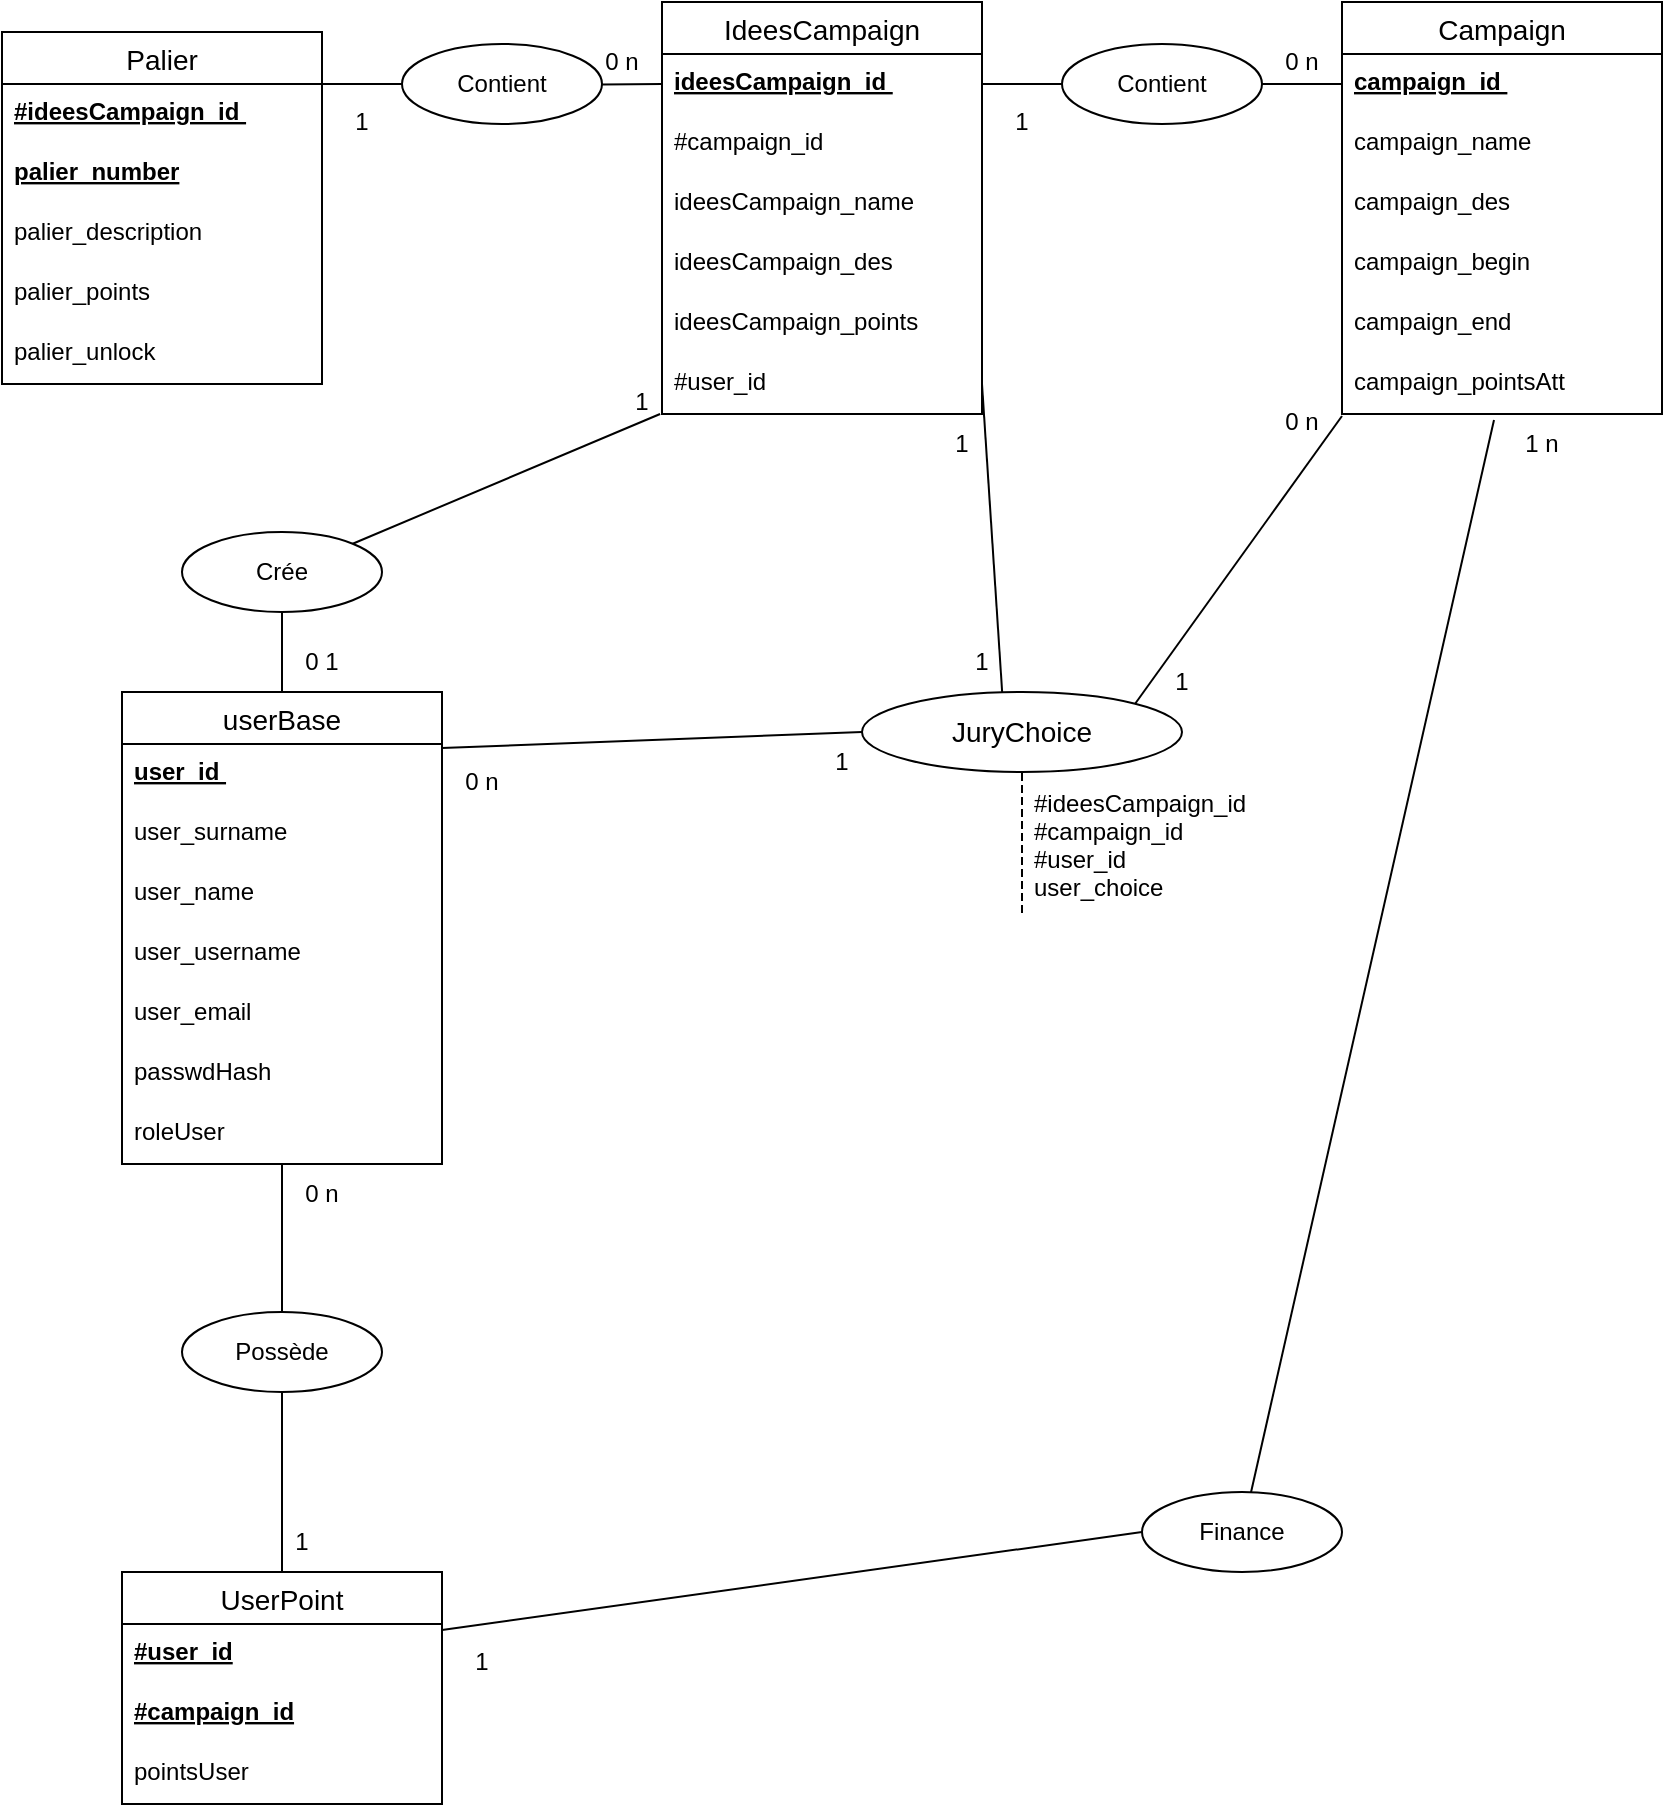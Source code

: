 <mxfile version="16.3.0" type="device"><diagram id="R2lEEEUBdFMjLlhIrx00" name="Page-1"><mxGraphModel dx="2031" dy="1089" grid="1" gridSize="10" guides="1" tooltips="1" connect="1" arrows="1" fold="1" page="1" pageScale="1" pageWidth="850" pageHeight="1100" math="0" shadow="0" extFonts="Permanent Marker^https://fonts.googleapis.com/css?family=Permanent+Marker"><root><mxCell id="0"/><mxCell id="1" parent="0"/><mxCell id="oGOZsND1CaXn4sm3aDDg-1" value="Campaign" style="swimlane;fontStyle=0;childLayout=stackLayout;horizontal=1;startSize=26;horizontalStack=0;resizeParent=1;resizeParentMax=0;resizeLast=0;collapsible=1;marginBottom=0;align=center;fontSize=14;" vertex="1" parent="1"><mxGeometry x="680" y="55" width="160" height="206" as="geometry"/></mxCell><mxCell id="oGOZsND1CaXn4sm3aDDg-2" value="campaign_id " style="text;strokeColor=none;fillColor=none;spacingLeft=4;spacingRight=4;overflow=hidden;rotatable=0;points=[[0,0.5],[1,0.5]];portConstraint=eastwest;fontSize=12;fontStyle=5" vertex="1" parent="oGOZsND1CaXn4sm3aDDg-1"><mxGeometry y="26" width="160" height="30" as="geometry"/></mxCell><mxCell id="oGOZsND1CaXn4sm3aDDg-3" value="campaign_name" style="text;strokeColor=none;fillColor=none;spacingLeft=4;spacingRight=4;overflow=hidden;rotatable=0;points=[[0,0.5],[1,0.5]];portConstraint=eastwest;fontSize=12;" vertex="1" parent="oGOZsND1CaXn4sm3aDDg-1"><mxGeometry y="56" width="160" height="30" as="geometry"/></mxCell><mxCell id="oGOZsND1CaXn4sm3aDDg-4" value="campaign_des" style="text;strokeColor=none;fillColor=none;spacingLeft=4;spacingRight=4;overflow=hidden;rotatable=0;points=[[0,0.5],[1,0.5]];portConstraint=eastwest;fontSize=12;" vertex="1" parent="oGOZsND1CaXn4sm3aDDg-1"><mxGeometry y="86" width="160" height="30" as="geometry"/></mxCell><mxCell id="oGOZsND1CaXn4sm3aDDg-5" value="campaign_begin" style="text;strokeColor=none;fillColor=none;spacingLeft=4;spacingRight=4;overflow=hidden;rotatable=0;points=[[0,0.5],[1,0.5]];portConstraint=eastwest;fontSize=12;" vertex="1" parent="oGOZsND1CaXn4sm3aDDg-1"><mxGeometry y="116" width="160" height="30" as="geometry"/></mxCell><mxCell id="oGOZsND1CaXn4sm3aDDg-6" value="campaign_end" style="text;strokeColor=none;fillColor=none;spacingLeft=4;spacingRight=4;overflow=hidden;rotatable=0;points=[[0,0.5],[1,0.5]];portConstraint=eastwest;fontSize=12;" vertex="1" parent="oGOZsND1CaXn4sm3aDDg-1"><mxGeometry y="146" width="160" height="30" as="geometry"/></mxCell><mxCell id="oGOZsND1CaXn4sm3aDDg-7" value="campaign_pointsAtt" style="text;strokeColor=none;fillColor=none;spacingLeft=4;spacingRight=4;overflow=hidden;rotatable=0;points=[[0,0.5],[1,0.5]];portConstraint=eastwest;fontSize=12;" vertex="1" parent="oGOZsND1CaXn4sm3aDDg-1"><mxGeometry y="176" width="160" height="30" as="geometry"/></mxCell><mxCell id="oGOZsND1CaXn4sm3aDDg-8" value="IdeesCampaign" style="swimlane;fontStyle=0;childLayout=stackLayout;horizontal=1;startSize=26;horizontalStack=0;resizeParent=1;resizeParentMax=0;resizeLast=0;collapsible=1;marginBottom=0;align=center;fontSize=14;" vertex="1" parent="1"><mxGeometry x="340" y="55" width="160" height="206" as="geometry"/></mxCell><mxCell id="oGOZsND1CaXn4sm3aDDg-9" value="ideesCampaign_id " style="text;strokeColor=none;fillColor=none;spacingLeft=4;spacingRight=4;overflow=hidden;rotatable=0;points=[[0,0.5],[1,0.5]];portConstraint=eastwest;fontSize=12;fontStyle=5" vertex="1" parent="oGOZsND1CaXn4sm3aDDg-8"><mxGeometry y="26" width="160" height="30" as="geometry"/></mxCell><mxCell id="oGOZsND1CaXn4sm3aDDg-10" value="#campaign_id " style="text;strokeColor=none;fillColor=none;spacingLeft=4;spacingRight=4;overflow=hidden;rotatable=0;points=[[0,0.5],[1,0.5]];portConstraint=eastwest;fontSize=12;" vertex="1" parent="oGOZsND1CaXn4sm3aDDg-8"><mxGeometry y="56" width="160" height="30" as="geometry"/></mxCell><mxCell id="oGOZsND1CaXn4sm3aDDg-11" value="ideesCampaign_name" style="text;strokeColor=none;fillColor=none;spacingLeft=4;spacingRight=4;overflow=hidden;rotatable=0;points=[[0,0.5],[1,0.5]];portConstraint=eastwest;fontSize=12;" vertex="1" parent="oGOZsND1CaXn4sm3aDDg-8"><mxGeometry y="86" width="160" height="30" as="geometry"/></mxCell><mxCell id="oGOZsND1CaXn4sm3aDDg-12" value="ideesCampaign_des" style="text;strokeColor=none;fillColor=none;spacingLeft=4;spacingRight=4;overflow=hidden;rotatable=0;points=[[0,0.5],[1,0.5]];portConstraint=eastwest;fontSize=12;" vertex="1" parent="oGOZsND1CaXn4sm3aDDg-8"><mxGeometry y="116" width="160" height="30" as="geometry"/></mxCell><mxCell id="oGOZsND1CaXn4sm3aDDg-13" value="ideesCampaign_points" style="text;strokeColor=none;fillColor=none;spacingLeft=4;spacingRight=4;overflow=hidden;rotatable=0;points=[[0,0.5],[1,0.5]];portConstraint=eastwest;fontSize=12;" vertex="1" parent="oGOZsND1CaXn4sm3aDDg-8"><mxGeometry y="146" width="160" height="30" as="geometry"/></mxCell><mxCell id="oGOZsND1CaXn4sm3aDDg-14" value="#user_id " style="text;strokeColor=none;fillColor=none;spacingLeft=4;spacingRight=4;overflow=hidden;rotatable=0;points=[[0,0.5],[1,0.5]];portConstraint=eastwest;fontSize=12;" vertex="1" parent="oGOZsND1CaXn4sm3aDDg-8"><mxGeometry y="176" width="160" height="30" as="geometry"/></mxCell><mxCell id="oGOZsND1CaXn4sm3aDDg-22" value="Palier" style="swimlane;fontStyle=0;childLayout=stackLayout;horizontal=1;startSize=26;horizontalStack=0;resizeParent=1;resizeParentMax=0;resizeLast=0;collapsible=1;marginBottom=0;align=center;fontSize=14;" vertex="1" parent="1"><mxGeometry x="10" y="70" width="160" height="176" as="geometry"/></mxCell><mxCell id="oGOZsND1CaXn4sm3aDDg-23" value="#ideesCampaign_id " style="text;strokeColor=none;fillColor=none;spacingLeft=4;spacingRight=4;overflow=hidden;rotatable=0;points=[[0,0.5],[1,0.5]];portConstraint=eastwest;fontSize=12;fontStyle=5" vertex="1" parent="oGOZsND1CaXn4sm3aDDg-22"><mxGeometry y="26" width="160" height="30" as="geometry"/></mxCell><mxCell id="oGOZsND1CaXn4sm3aDDg-24" value="palier_number" style="text;strokeColor=none;fillColor=none;spacingLeft=4;spacingRight=4;overflow=hidden;rotatable=0;points=[[0,0.5],[1,0.5]];portConstraint=eastwest;fontSize=12;fontStyle=5" vertex="1" parent="oGOZsND1CaXn4sm3aDDg-22"><mxGeometry y="56" width="160" height="30" as="geometry"/></mxCell><mxCell id="oGOZsND1CaXn4sm3aDDg-25" value="palier_description" style="text;strokeColor=none;fillColor=none;spacingLeft=4;spacingRight=4;overflow=hidden;rotatable=0;points=[[0,0.5],[1,0.5]];portConstraint=eastwest;fontSize=12;" vertex="1" parent="oGOZsND1CaXn4sm3aDDg-22"><mxGeometry y="86" width="160" height="30" as="geometry"/></mxCell><mxCell id="oGOZsND1CaXn4sm3aDDg-26" value="palier_points" style="text;strokeColor=none;fillColor=none;spacingLeft=4;spacingRight=4;overflow=hidden;rotatable=0;points=[[0,0.5],[1,0.5]];portConstraint=eastwest;fontSize=12;" vertex="1" parent="oGOZsND1CaXn4sm3aDDg-22"><mxGeometry y="116" width="160" height="30" as="geometry"/></mxCell><mxCell id="oGOZsND1CaXn4sm3aDDg-27" value="palier_unlock" style="text;strokeColor=none;fillColor=none;spacingLeft=4;spacingRight=4;overflow=hidden;rotatable=0;points=[[0,0.5],[1,0.5]];portConstraint=eastwest;fontSize=12;" vertex="1" parent="oGOZsND1CaXn4sm3aDDg-22"><mxGeometry y="146" width="160" height="30" as="geometry"/></mxCell><mxCell id="oGOZsND1CaXn4sm3aDDg-29" value="userBase" style="swimlane;fontStyle=0;childLayout=stackLayout;horizontal=1;startSize=26;horizontalStack=0;resizeParent=1;resizeParentMax=0;resizeLast=0;collapsible=1;marginBottom=0;align=center;fontSize=14;" vertex="1" parent="1"><mxGeometry x="70" y="400" width="160" height="236" as="geometry"/></mxCell><mxCell id="oGOZsND1CaXn4sm3aDDg-30" value="user_id " style="text;strokeColor=none;fillColor=none;spacingLeft=4;spacingRight=4;overflow=hidden;rotatable=0;points=[[0,0.5],[1,0.5]];portConstraint=eastwest;fontSize=12;fontStyle=5" vertex="1" parent="oGOZsND1CaXn4sm3aDDg-29"><mxGeometry y="26" width="160" height="30" as="geometry"/></mxCell><mxCell id="oGOZsND1CaXn4sm3aDDg-31" value="user_surname" style="text;strokeColor=none;fillColor=none;spacingLeft=4;spacingRight=4;overflow=hidden;rotatable=0;points=[[0,0.5],[1,0.5]];portConstraint=eastwest;fontSize=12;" vertex="1" parent="oGOZsND1CaXn4sm3aDDg-29"><mxGeometry y="56" width="160" height="30" as="geometry"/></mxCell><mxCell id="oGOZsND1CaXn4sm3aDDg-32" value="user_name" style="text;strokeColor=none;fillColor=none;spacingLeft=4;spacingRight=4;overflow=hidden;rotatable=0;points=[[0,0.5],[1,0.5]];portConstraint=eastwest;fontSize=12;" vertex="1" parent="oGOZsND1CaXn4sm3aDDg-29"><mxGeometry y="86" width="160" height="30" as="geometry"/></mxCell><mxCell id="oGOZsND1CaXn4sm3aDDg-33" value="user_username " style="text;strokeColor=none;fillColor=none;spacingLeft=4;spacingRight=4;overflow=hidden;rotatable=0;points=[[0,0.5],[1,0.5]];portConstraint=eastwest;fontSize=12;" vertex="1" parent="oGOZsND1CaXn4sm3aDDg-29"><mxGeometry y="116" width="160" height="30" as="geometry"/></mxCell><mxCell id="oGOZsND1CaXn4sm3aDDg-34" value="user_email " style="text;strokeColor=none;fillColor=none;spacingLeft=4;spacingRight=4;overflow=hidden;rotatable=0;points=[[0,0.5],[1,0.5]];portConstraint=eastwest;fontSize=12;" vertex="1" parent="oGOZsND1CaXn4sm3aDDg-29"><mxGeometry y="146" width="160" height="30" as="geometry"/></mxCell><mxCell id="oGOZsND1CaXn4sm3aDDg-35" value="passwdHash" style="text;strokeColor=none;fillColor=none;spacingLeft=4;spacingRight=4;overflow=hidden;rotatable=0;points=[[0,0.5],[1,0.5]];portConstraint=eastwest;fontSize=12;" vertex="1" parent="oGOZsND1CaXn4sm3aDDg-29"><mxGeometry y="176" width="160" height="30" as="geometry"/></mxCell><mxCell id="oGOZsND1CaXn4sm3aDDg-36" value="roleUser" style="text;strokeColor=none;fillColor=none;spacingLeft=4;spacingRight=4;overflow=hidden;rotatable=0;points=[[0,0.5],[1,0.5]];portConstraint=eastwest;fontSize=12;" vertex="1" parent="oGOZsND1CaXn4sm3aDDg-29"><mxGeometry y="206" width="160" height="30" as="geometry"/></mxCell><mxCell id="oGOZsND1CaXn4sm3aDDg-37" value="UserPoint" style="swimlane;fontStyle=0;childLayout=stackLayout;horizontal=1;startSize=26;horizontalStack=0;resizeParent=1;resizeParentMax=0;resizeLast=0;collapsible=1;marginBottom=0;align=center;fontSize=14;" vertex="1" parent="1"><mxGeometry x="70" y="840" width="160" height="116" as="geometry"/></mxCell><mxCell id="oGOZsND1CaXn4sm3aDDg-38" value="#user_id" style="text;strokeColor=none;fillColor=none;spacingLeft=4;spacingRight=4;overflow=hidden;rotatable=0;points=[[0,0.5],[1,0.5]];portConstraint=eastwest;fontSize=12;fontStyle=5" vertex="1" parent="oGOZsND1CaXn4sm3aDDg-37"><mxGeometry y="26" width="160" height="30" as="geometry"/></mxCell><mxCell id="oGOZsND1CaXn4sm3aDDg-39" value="#campaign_id" style="text;strokeColor=none;fillColor=none;spacingLeft=4;spacingRight=4;overflow=hidden;rotatable=0;points=[[0,0.5],[1,0.5]];portConstraint=eastwest;fontSize=12;fontStyle=5" vertex="1" parent="oGOZsND1CaXn4sm3aDDg-37"><mxGeometry y="56" width="160" height="30" as="geometry"/></mxCell><mxCell id="oGOZsND1CaXn4sm3aDDg-40" value="pointsUser" style="text;strokeColor=none;fillColor=none;spacingLeft=4;spacingRight=4;overflow=hidden;rotatable=0;points=[[0,0.5],[1,0.5]];portConstraint=eastwest;fontSize=12;" vertex="1" parent="oGOZsND1CaXn4sm3aDDg-37"><mxGeometry y="86" width="160" height="30" as="geometry"/></mxCell><mxCell id="oGOZsND1CaXn4sm3aDDg-42" value="Contient" style="ellipse;whiteSpace=wrap;html=1;align=center;" vertex="1" parent="1"><mxGeometry x="540" y="76" width="100" height="40" as="geometry"/></mxCell><mxCell id="oGOZsND1CaXn4sm3aDDg-43" value="Contient" style="ellipse;whiteSpace=wrap;html=1;align=center;" vertex="1" parent="1"><mxGeometry x="210" y="76" width="100" height="40" as="geometry"/></mxCell><mxCell id="oGOZsND1CaXn4sm3aDDg-45" value="Possède" style="ellipse;whiteSpace=wrap;html=1;align=center;" vertex="1" parent="1"><mxGeometry x="100" y="710" width="100" height="40" as="geometry"/></mxCell><mxCell id="oGOZsND1CaXn4sm3aDDg-46" value="" style="endArrow=none;html=1;rounded=0;entryX=1;entryY=0.5;entryDx=0;entryDy=0;exitX=0;exitY=0.5;exitDx=0;exitDy=0;" edge="1" parent="1" source="oGOZsND1CaXn4sm3aDDg-2" target="oGOZsND1CaXn4sm3aDDg-42"><mxGeometry width="50" height="50" relative="1" as="geometry"><mxPoint x="400" y="420" as="sourcePoint"/><mxPoint x="450" y="370" as="targetPoint"/></mxGeometry></mxCell><mxCell id="oGOZsND1CaXn4sm3aDDg-47" value="" style="endArrow=none;html=1;rounded=0;entryX=1;entryY=0.5;entryDx=0;entryDy=0;exitX=0;exitY=0.5;exitDx=0;exitDy=0;" edge="1" parent="1" source="oGOZsND1CaXn4sm3aDDg-42" target="oGOZsND1CaXn4sm3aDDg-9"><mxGeometry width="50" height="50" relative="1" as="geometry"><mxPoint x="280" y="90" as="sourcePoint"/><mxPoint x="450" y="370" as="targetPoint"/></mxGeometry></mxCell><mxCell id="oGOZsND1CaXn4sm3aDDg-48" value="" style="endArrow=none;html=1;rounded=0;entryX=0;entryY=0.5;entryDx=0;entryDy=0;" edge="1" parent="1" source="oGOZsND1CaXn4sm3aDDg-43" target="oGOZsND1CaXn4sm3aDDg-9"><mxGeometry width="50" height="50" relative="1" as="geometry"><mxPoint x="400" y="420" as="sourcePoint"/><mxPoint x="450" y="370" as="targetPoint"/></mxGeometry></mxCell><mxCell id="oGOZsND1CaXn4sm3aDDg-49" value="" style="endArrow=none;html=1;rounded=0;entryX=0;entryY=0.5;entryDx=0;entryDy=0;exitX=0.938;exitY=0;exitDx=0;exitDy=0;exitPerimeter=0;" edge="1" parent="1" source="oGOZsND1CaXn4sm3aDDg-23" target="oGOZsND1CaXn4sm3aDDg-43"><mxGeometry width="50" height="50" relative="1" as="geometry"><mxPoint x="400" y="420" as="sourcePoint"/><mxPoint x="450" y="370" as="targetPoint"/></mxGeometry></mxCell><mxCell id="oGOZsND1CaXn4sm3aDDg-50" value="Crée" style="ellipse;whiteSpace=wrap;html=1;align=center;" vertex="1" parent="1"><mxGeometry x="100" y="320" width="100" height="40" as="geometry"/></mxCell><mxCell id="oGOZsND1CaXn4sm3aDDg-51" value="" style="endArrow=none;html=1;rounded=0;exitX=0.5;exitY=0;exitDx=0;exitDy=0;" edge="1" parent="1" source="oGOZsND1CaXn4sm3aDDg-45" target="oGOZsND1CaXn4sm3aDDg-36"><mxGeometry width="50" height="50" relative="1" as="geometry"><mxPoint x="400" y="520" as="sourcePoint"/><mxPoint x="160" y="630" as="targetPoint"/></mxGeometry></mxCell><mxCell id="oGOZsND1CaXn4sm3aDDg-53" value="" style="endArrow=none;html=1;rounded=0;exitX=0.5;exitY=1;exitDx=0;exitDy=0;entryX=0.5;entryY=0;entryDx=0;entryDy=0;" edge="1" parent="1" source="oGOZsND1CaXn4sm3aDDg-45" target="oGOZsND1CaXn4sm3aDDg-37"><mxGeometry width="50" height="50" relative="1" as="geometry"><mxPoint x="400" y="720" as="sourcePoint"/><mxPoint x="450" y="670" as="targetPoint"/></mxGeometry></mxCell><mxCell id="oGOZsND1CaXn4sm3aDDg-54" value="" style="endArrow=none;html=1;rounded=0;exitX=0.5;exitY=0;exitDx=0;exitDy=0;entryX=0.5;entryY=1;entryDx=0;entryDy=0;" edge="1" parent="1" source="oGOZsND1CaXn4sm3aDDg-29" target="oGOZsND1CaXn4sm3aDDg-50"><mxGeometry width="50" height="50" relative="1" as="geometry"><mxPoint x="400" y="520" as="sourcePoint"/><mxPoint x="450" y="470" as="targetPoint"/></mxGeometry></mxCell><mxCell id="oGOZsND1CaXn4sm3aDDg-55" value="" style="endArrow=none;html=1;rounded=0;exitX=1;exitY=0;exitDx=0;exitDy=0;entryX=-0.006;entryY=1;entryDx=0;entryDy=0;entryPerimeter=0;" edge="1" parent="1" source="oGOZsND1CaXn4sm3aDDg-50" target="oGOZsND1CaXn4sm3aDDg-14"><mxGeometry width="50" height="50" relative="1" as="geometry"><mxPoint x="400" y="320" as="sourcePoint"/><mxPoint x="450" y="270" as="targetPoint"/></mxGeometry></mxCell><mxCell id="oGOZsND1CaXn4sm3aDDg-44" value="&lt;span style=&quot;font-size: 14px&quot;&gt;JuryChoice&lt;/span&gt;" style="ellipse;whiteSpace=wrap;html=1;align=center;" vertex="1" parent="1"><mxGeometry x="440" y="400" width="160" height="40" as="geometry"/></mxCell><mxCell id="oGOZsND1CaXn4sm3aDDg-62" value="#ideesCampaign_id &#10;#campaign_id &#10;#user_id &#10;user_choice" style="shape=partialRectangle;fillColor=none;align=left;verticalAlign=middle;strokeColor=none;spacingLeft=34;rotatable=0;points=[[0,0.5],[1,0.5]];portConstraint=eastwest;dropTarget=0;fontStyle=0" vertex="1" parent="1"><mxGeometry x="490" y="441" width="90" height="70" as="geometry"/></mxCell><mxCell id="oGOZsND1CaXn4sm3aDDg-63" value="" style="shape=partialRectangle;top=0;left=0;bottom=0;fillColor=none;stokeWidth=1;dashed=1;align=left;verticalAlign=middle;spacingLeft=4;spacingRight=4;overflow=hidden;rotatable=0;points=[];portConstraint=eastwest;part=1;" vertex="1" connectable="0" parent="oGOZsND1CaXn4sm3aDDg-62"><mxGeometry width="30" height="70" as="geometry"/></mxCell><mxCell id="oGOZsND1CaXn4sm3aDDg-64" value="" style="endArrow=none;html=1;rounded=0;entryX=0;entryY=0.5;entryDx=0;entryDy=0;exitX=1;exitY=0.067;exitDx=0;exitDy=0;exitPerimeter=0;" edge="1" parent="1" source="oGOZsND1CaXn4sm3aDDg-30" target="oGOZsND1CaXn4sm3aDDg-44"><mxGeometry width="50" height="50" relative="1" as="geometry"><mxPoint x="290" y="430" as="sourcePoint"/><mxPoint x="280" y="370" as="targetPoint"/></mxGeometry></mxCell><mxCell id="oGOZsND1CaXn4sm3aDDg-65" value="" style="endArrow=none;html=1;rounded=0;entryX=0.438;entryY=0;entryDx=0;entryDy=0;entryPerimeter=0;exitX=1;exitY=0.5;exitDx=0;exitDy=0;" edge="1" parent="1" source="oGOZsND1CaXn4sm3aDDg-14" target="oGOZsND1CaXn4sm3aDDg-44"><mxGeometry width="50" height="50" relative="1" as="geometry"><mxPoint x="400" y="410" as="sourcePoint"/><mxPoint x="450" y="360" as="targetPoint"/></mxGeometry></mxCell><mxCell id="oGOZsND1CaXn4sm3aDDg-66" value="" style="endArrow=none;html=1;rounded=0;entryX=1;entryY=0;entryDx=0;entryDy=0;exitX=0;exitY=1.033;exitDx=0;exitDy=0;exitPerimeter=0;" edge="1" parent="1" source="oGOZsND1CaXn4sm3aDDg-7" target="oGOZsND1CaXn4sm3aDDg-44"><mxGeometry width="50" height="50" relative="1" as="geometry"><mxPoint x="400" y="410" as="sourcePoint"/><mxPoint x="450" y="360" as="targetPoint"/></mxGeometry></mxCell><mxCell id="oGOZsND1CaXn4sm3aDDg-67" value="0 n" style="text;html=1;strokeColor=none;fillColor=none;align=center;verticalAlign=middle;whiteSpace=wrap;rounded=0;" vertex="1" parent="1"><mxGeometry x="290" y="70" width="60" height="30" as="geometry"/></mxCell><mxCell id="oGOZsND1CaXn4sm3aDDg-68" value="0 n" style="text;html=1;strokeColor=none;fillColor=none;align=center;verticalAlign=middle;whiteSpace=wrap;rounded=0;" vertex="1" parent="1"><mxGeometry x="630" y="70" width="60" height="30" as="geometry"/></mxCell><mxCell id="oGOZsND1CaXn4sm3aDDg-69" value="0 n" style="text;html=1;strokeColor=none;fillColor=none;align=center;verticalAlign=middle;whiteSpace=wrap;rounded=0;" vertex="1" parent="1"><mxGeometry x="630" y="250" width="60" height="30" as="geometry"/></mxCell><mxCell id="oGOZsND1CaXn4sm3aDDg-71" value="0 1" style="text;html=1;strokeColor=none;fillColor=none;align=center;verticalAlign=middle;whiteSpace=wrap;rounded=0;" vertex="1" parent="1"><mxGeometry x="140" y="370" width="60" height="30" as="geometry"/></mxCell><mxCell id="oGOZsND1CaXn4sm3aDDg-72" value="0 n" style="text;html=1;strokeColor=none;fillColor=none;align=center;verticalAlign=middle;whiteSpace=wrap;rounded=0;" vertex="1" parent="1"><mxGeometry x="140" y="636" width="60" height="30" as="geometry"/></mxCell><mxCell id="oGOZsND1CaXn4sm3aDDg-73" value="1" style="text;html=1;strokeColor=none;fillColor=none;align=center;verticalAlign=middle;whiteSpace=wrap;rounded=0;" vertex="1" parent="1"><mxGeometry x="160" y="100" width="60" height="30" as="geometry"/></mxCell><mxCell id="oGOZsND1CaXn4sm3aDDg-76" value="1" style="text;html=1;strokeColor=none;fillColor=none;align=center;verticalAlign=middle;whiteSpace=wrap;rounded=0;" vertex="1" parent="1"><mxGeometry x="490" y="100" width="60" height="30" as="geometry"/></mxCell><mxCell id="oGOZsND1CaXn4sm3aDDg-77" value="1" style="text;html=1;strokeColor=none;fillColor=none;align=center;verticalAlign=middle;whiteSpace=wrap;rounded=0;" vertex="1" parent="1"><mxGeometry x="470" y="370" width="60" height="30" as="geometry"/></mxCell><mxCell id="oGOZsND1CaXn4sm3aDDg-78" value="1" style="text;html=1;strokeColor=none;fillColor=none;align=center;verticalAlign=middle;whiteSpace=wrap;rounded=0;" vertex="1" parent="1"><mxGeometry x="400" y="420" width="60" height="30" as="geometry"/></mxCell><mxCell id="oGOZsND1CaXn4sm3aDDg-79" value="1" style="text;html=1;strokeColor=none;fillColor=none;align=center;verticalAlign=middle;whiteSpace=wrap;rounded=0;" vertex="1" parent="1"><mxGeometry x="570" y="380" width="60" height="30" as="geometry"/></mxCell><mxCell id="oGOZsND1CaXn4sm3aDDg-80" value="0 n" style="text;html=1;strokeColor=none;fillColor=none;align=center;verticalAlign=middle;whiteSpace=wrap;rounded=0;" vertex="1" parent="1"><mxGeometry x="220" y="430" width="60" height="30" as="geometry"/></mxCell><mxCell id="oGOZsND1CaXn4sm3aDDg-81" value="1" style="text;html=1;strokeColor=none;fillColor=none;align=center;verticalAlign=middle;whiteSpace=wrap;rounded=0;" vertex="1" parent="1"><mxGeometry x="460" y="261" width="60" height="30" as="geometry"/></mxCell><mxCell id="oGOZsND1CaXn4sm3aDDg-82" value="1" style="text;html=1;strokeColor=none;fillColor=none;align=center;verticalAlign=middle;whiteSpace=wrap;rounded=0;" vertex="1" parent="1"><mxGeometry x="130" y="810" width="60" height="30" as="geometry"/></mxCell><mxCell id="oGOZsND1CaXn4sm3aDDg-83" value="Finance" style="ellipse;whiteSpace=wrap;html=1;align=center;" vertex="1" parent="1"><mxGeometry x="580" y="800" width="100" height="40" as="geometry"/></mxCell><mxCell id="oGOZsND1CaXn4sm3aDDg-84" value="" style="endArrow=none;html=1;rounded=0;exitX=1;exitY=0.25;exitDx=0;exitDy=0;entryX=0;entryY=0.5;entryDx=0;entryDy=0;" edge="1" parent="1" source="oGOZsND1CaXn4sm3aDDg-37" target="oGOZsND1CaXn4sm3aDDg-83"><mxGeometry width="50" height="50" relative="1" as="geometry"><mxPoint x="400" y="640" as="sourcePoint"/><mxPoint x="450" y="590" as="targetPoint"/></mxGeometry></mxCell><mxCell id="oGOZsND1CaXn4sm3aDDg-85" value="" style="endArrow=none;html=1;rounded=0;exitX=0.475;exitY=1.1;exitDx=0;exitDy=0;exitPerimeter=0;" edge="1" parent="1" source="oGOZsND1CaXn4sm3aDDg-7" target="oGOZsND1CaXn4sm3aDDg-83"><mxGeometry width="50" height="50" relative="1" as="geometry"><mxPoint x="400" y="640" as="sourcePoint"/><mxPoint x="450" y="590" as="targetPoint"/></mxGeometry></mxCell><mxCell id="oGOZsND1CaXn4sm3aDDg-86" value="1 n" style="text;html=1;strokeColor=none;fillColor=none;align=center;verticalAlign=middle;whiteSpace=wrap;rounded=0;" vertex="1" parent="1"><mxGeometry x="750" y="261" width="60" height="30" as="geometry"/></mxCell><mxCell id="oGOZsND1CaXn4sm3aDDg-87" value="1" style="text;html=1;strokeColor=none;fillColor=none;align=center;verticalAlign=middle;whiteSpace=wrap;rounded=0;" vertex="1" parent="1"><mxGeometry x="220" y="870" width="60" height="30" as="geometry"/></mxCell><mxCell id="oGOZsND1CaXn4sm3aDDg-88" value="1" style="text;html=1;strokeColor=none;fillColor=none;align=center;verticalAlign=middle;whiteSpace=wrap;rounded=0;" vertex="1" parent="1"><mxGeometry x="300" y="240" width="60" height="30" as="geometry"/></mxCell></root></mxGraphModel></diagram></mxfile>